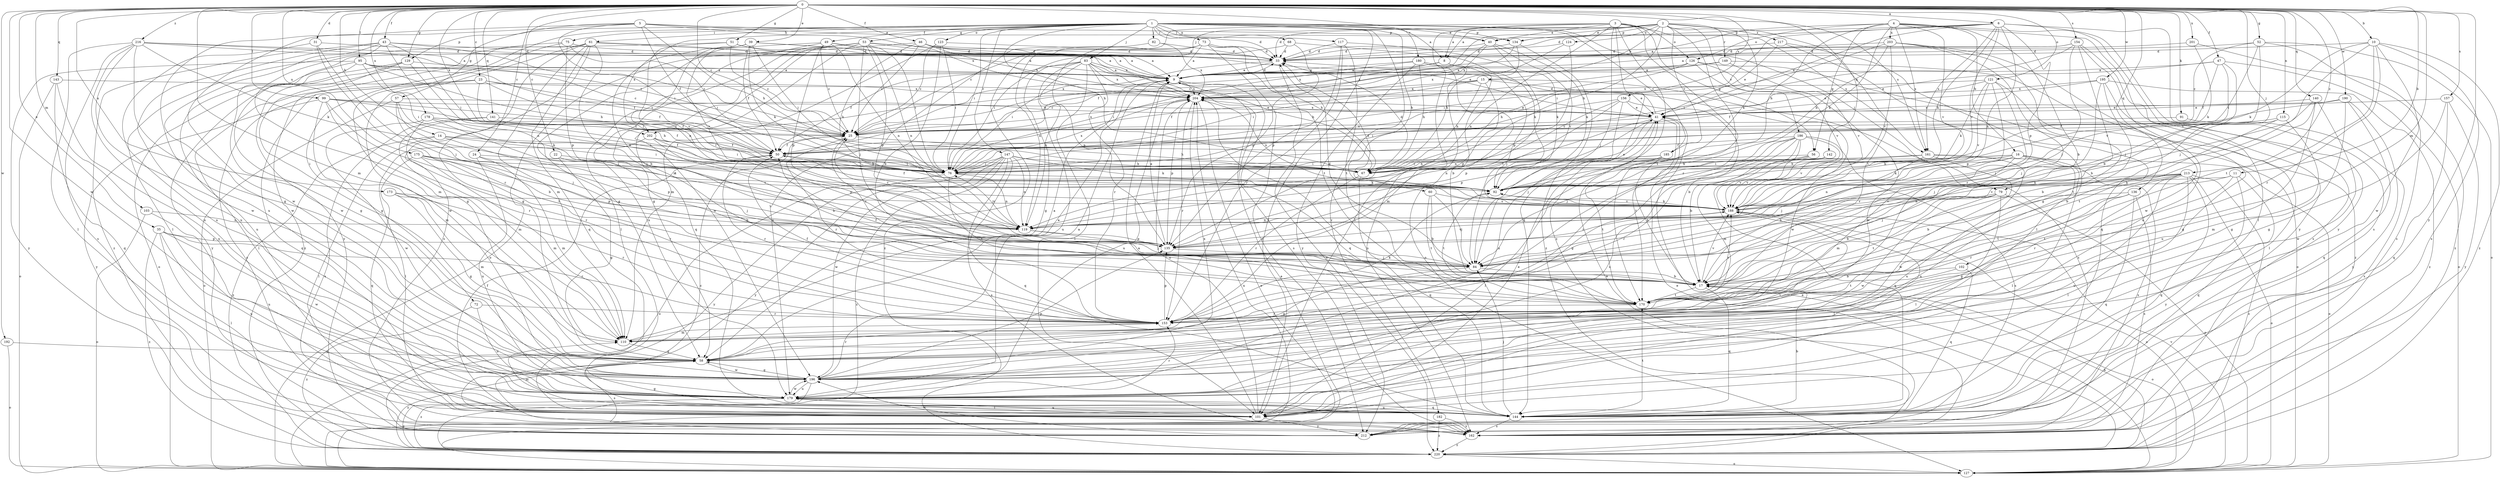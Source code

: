 strict digraph  {
0;
1;
2;
3;
4;
5;
6;
8;
9;
10;
11;
14;
15;
16;
17;
22;
23;
24;
25;
31;
33;
35;
39;
40;
41;
43;
46;
47;
49;
50;
51;
52;
53;
56;
57;
58;
60;
61;
67;
68;
72;
73;
75;
76;
79;
82;
83;
84;
91;
92;
95;
99;
101;
102;
103;
110;
115;
117;
119;
121;
123;
124;
126;
127;
129;
134;
135;
136;
140;
141;
142;
143;
144;
147;
149;
153;
154;
156;
157;
161;
162;
170;
173;
175;
178;
179;
180;
182;
185;
186;
188;
190;
192;
195;
196;
201;
202;
203;
204;
212;
213;
216;
217;
220;
0 -> 6  [label=a];
0 -> 10  [label=b];
0 -> 11  [label=b];
0 -> 14  [label=b];
0 -> 22  [label=c];
0 -> 23  [label=c];
0 -> 24  [label=c];
0 -> 25  [label=c];
0 -> 31  [label=d];
0 -> 35  [label=e];
0 -> 39  [label=e];
0 -> 43  [label=f];
0 -> 46  [label=f];
0 -> 47  [label=f];
0 -> 51  [label=g];
0 -> 52  [label=g];
0 -> 79  [label=j];
0 -> 91  [label=k];
0 -> 95  [label=l];
0 -> 99  [label=l];
0 -> 102  [label=m];
0 -> 103  [label=m];
0 -> 110  [label=m];
0 -> 115  [label=n];
0 -> 121  [label=o];
0 -> 129  [label=p];
0 -> 136  [label=q];
0 -> 140  [label=q];
0 -> 141  [label=q];
0 -> 142  [label=q];
0 -> 143  [label=q];
0 -> 154  [label=s];
0 -> 156  [label=s];
0 -> 157  [label=s];
0 -> 161  [label=s];
0 -> 173  [label=u];
0 -> 175  [label=u];
0 -> 178  [label=u];
0 -> 180  [label=v];
0 -> 190  [label=w];
0 -> 192  [label=w];
0 -> 195  [label=w];
0 -> 196  [label=w];
0 -> 201  [label=x];
0 -> 202  [label=x];
0 -> 212  [label=y];
0 -> 213  [label=z];
0 -> 216  [label=z];
1 -> 8  [label=a];
1 -> 33  [label=d];
1 -> 40  [label=e];
1 -> 49  [label=f];
1 -> 53  [label=g];
1 -> 60  [label=h];
1 -> 61  [label=h];
1 -> 67  [label=h];
1 -> 68  [label=i];
1 -> 72  [label=i];
1 -> 73  [label=i];
1 -> 75  [label=i];
1 -> 76  [label=i];
1 -> 79  [label=j];
1 -> 82  [label=j];
1 -> 83  [label=j];
1 -> 101  [label=l];
1 -> 117  [label=n];
1 -> 123  [label=o];
1 -> 129  [label=p];
1 -> 134  [label=p];
1 -> 147  [label=r];
1 -> 182  [label=v];
1 -> 185  [label=v];
1 -> 202  [label=x];
2 -> 8  [label=a];
2 -> 15  [label=b];
2 -> 33  [label=d];
2 -> 40  [label=e];
2 -> 67  [label=h];
2 -> 83  [label=j];
2 -> 92  [label=k];
2 -> 124  [label=o];
2 -> 134  [label=p];
2 -> 149  [label=r];
2 -> 153  [label=r];
2 -> 170  [label=t];
2 -> 185  [label=v];
2 -> 186  [label=v];
2 -> 202  [label=x];
2 -> 217  [label=z];
3 -> 8  [label=a];
3 -> 25  [label=c];
3 -> 40  [label=e];
3 -> 56  [label=g];
3 -> 84  [label=j];
3 -> 101  [label=l];
3 -> 119  [label=n];
3 -> 126  [label=o];
3 -> 144  [label=q];
3 -> 161  [label=s];
3 -> 170  [label=t];
3 -> 220  [label=z];
4 -> 9  [label=a];
4 -> 16  [label=b];
4 -> 17  [label=b];
4 -> 56  [label=g];
4 -> 67  [label=h];
4 -> 92  [label=k];
4 -> 101  [label=l];
4 -> 126  [label=o];
4 -> 161  [label=s];
4 -> 188  [label=v];
4 -> 203  [label=x];
4 -> 212  [label=y];
5 -> 40  [label=e];
5 -> 50  [label=f];
5 -> 57  [label=g];
5 -> 67  [label=h];
5 -> 76  [label=i];
5 -> 134  [label=p];
5 -> 179  [label=u];
5 -> 196  [label=w];
5 -> 204  [label=x];
6 -> 33  [label=d];
6 -> 41  [label=e];
6 -> 76  [label=i];
6 -> 92  [label=k];
6 -> 119  [label=n];
6 -> 134  [label=p];
6 -> 135  [label=p];
6 -> 161  [label=s];
6 -> 162  [label=s];
6 -> 188  [label=v];
6 -> 212  [label=y];
8 -> 9  [label=a];
8 -> 84  [label=j];
8 -> 110  [label=m];
8 -> 204  [label=x];
9 -> 33  [label=d];
9 -> 41  [label=e];
9 -> 144  [label=q];
9 -> 204  [label=x];
10 -> 33  [label=d];
10 -> 84  [label=j];
10 -> 92  [label=k];
10 -> 153  [label=r];
10 -> 162  [label=s];
10 -> 170  [label=t];
10 -> 196  [label=w];
10 -> 220  [label=z];
11 -> 92  [label=k];
11 -> 144  [label=q];
11 -> 170  [label=t];
11 -> 188  [label=v];
11 -> 212  [label=y];
14 -> 50  [label=f];
14 -> 76  [label=i];
14 -> 101  [label=l];
14 -> 135  [label=p];
14 -> 220  [label=z];
15 -> 25  [label=c];
15 -> 50  [label=f];
15 -> 67  [label=h];
15 -> 135  [label=p];
15 -> 162  [label=s];
15 -> 196  [label=w];
15 -> 204  [label=x];
16 -> 67  [label=h];
16 -> 76  [label=i];
16 -> 84  [label=j];
16 -> 92  [label=k];
16 -> 101  [label=l];
16 -> 110  [label=m];
16 -> 119  [label=n];
16 -> 162  [label=s];
16 -> 179  [label=u];
17 -> 50  [label=f];
17 -> 127  [label=o];
17 -> 144  [label=q];
17 -> 170  [label=t];
17 -> 188  [label=v];
22 -> 17  [label=b];
22 -> 58  [label=g];
22 -> 76  [label=i];
23 -> 25  [label=c];
23 -> 50  [label=f];
23 -> 76  [label=i];
23 -> 101  [label=l];
23 -> 144  [label=q];
23 -> 162  [label=s];
23 -> 204  [label=x];
24 -> 67  [label=h];
24 -> 84  [label=j];
24 -> 110  [label=m];
24 -> 179  [label=u];
25 -> 50  [label=f];
25 -> 67  [label=h];
25 -> 153  [label=r];
25 -> 204  [label=x];
31 -> 33  [label=d];
31 -> 84  [label=j];
31 -> 153  [label=r];
31 -> 179  [label=u];
33 -> 9  [label=a];
33 -> 76  [label=i];
33 -> 220  [label=z];
35 -> 101  [label=l];
35 -> 135  [label=p];
35 -> 153  [label=r];
35 -> 179  [label=u];
35 -> 196  [label=w];
35 -> 220  [label=z];
39 -> 9  [label=a];
39 -> 17  [label=b];
39 -> 33  [label=d];
39 -> 50  [label=f];
39 -> 76  [label=i];
39 -> 92  [label=k];
39 -> 119  [label=n];
39 -> 188  [label=v];
40 -> 25  [label=c];
40 -> 33  [label=d];
40 -> 92  [label=k];
40 -> 127  [label=o];
40 -> 188  [label=v];
40 -> 204  [label=x];
41 -> 25  [label=c];
41 -> 33  [label=d];
41 -> 84  [label=j];
41 -> 119  [label=n];
41 -> 135  [label=p];
41 -> 170  [label=t];
41 -> 204  [label=x];
43 -> 25  [label=c];
43 -> 33  [label=d];
43 -> 76  [label=i];
43 -> 110  [label=m];
43 -> 119  [label=n];
43 -> 179  [label=u];
43 -> 196  [label=w];
43 -> 220  [label=z];
46 -> 9  [label=a];
46 -> 25  [label=c];
46 -> 33  [label=d];
46 -> 41  [label=e];
46 -> 92  [label=k];
46 -> 196  [label=w];
46 -> 204  [label=x];
47 -> 9  [label=a];
47 -> 17  [label=b];
47 -> 41  [label=e];
47 -> 50  [label=f];
47 -> 127  [label=o];
47 -> 188  [label=v];
49 -> 9  [label=a];
49 -> 25  [label=c];
49 -> 33  [label=d];
49 -> 58  [label=g];
49 -> 101  [label=l];
49 -> 119  [label=n];
49 -> 135  [label=p];
50 -> 76  [label=i];
50 -> 153  [label=r];
51 -> 9  [label=a];
51 -> 25  [label=c];
51 -> 33  [label=d];
51 -> 101  [label=l];
51 -> 188  [label=v];
52 -> 25  [label=c];
52 -> 33  [label=d];
52 -> 76  [label=i];
52 -> 84  [label=j];
52 -> 127  [label=o];
52 -> 162  [label=s];
53 -> 33  [label=d];
53 -> 58  [label=g];
53 -> 76  [label=i];
53 -> 84  [label=j];
53 -> 119  [label=n];
53 -> 127  [label=o];
53 -> 135  [label=p];
53 -> 144  [label=q];
53 -> 179  [label=u];
53 -> 196  [label=w];
53 -> 204  [label=x];
56 -> 76  [label=i];
56 -> 144  [label=q];
56 -> 153  [label=r];
56 -> 188  [label=v];
57 -> 17  [label=b];
57 -> 41  [label=e];
57 -> 84  [label=j];
57 -> 92  [label=k];
57 -> 127  [label=o];
58 -> 9  [label=a];
58 -> 153  [label=r];
58 -> 162  [label=s];
58 -> 196  [label=w];
58 -> 220  [label=z];
60 -> 17  [label=b];
60 -> 84  [label=j];
60 -> 170  [label=t];
60 -> 188  [label=v];
61 -> 9  [label=a];
61 -> 33  [label=d];
61 -> 58  [label=g];
61 -> 110  [label=m];
61 -> 144  [label=q];
61 -> 162  [label=s];
61 -> 170  [label=t];
61 -> 196  [label=w];
61 -> 220  [label=z];
67 -> 33  [label=d];
67 -> 144  [label=q];
67 -> 153  [label=r];
68 -> 33  [label=d];
68 -> 76  [label=i];
68 -> 92  [label=k];
68 -> 135  [label=p];
72 -> 153  [label=r];
72 -> 179  [label=u];
72 -> 220  [label=z];
73 -> 9  [label=a];
73 -> 33  [label=d];
73 -> 67  [label=h];
73 -> 119  [label=n];
73 -> 135  [label=p];
73 -> 170  [label=t];
73 -> 212  [label=y];
73 -> 220  [label=z];
75 -> 33  [label=d];
75 -> 58  [label=g];
75 -> 76  [label=i];
75 -> 135  [label=p];
75 -> 212  [label=y];
76 -> 92  [label=k];
76 -> 119  [label=n];
76 -> 170  [label=t];
76 -> 204  [label=x];
76 -> 212  [label=y];
79 -> 17  [label=b];
79 -> 101  [label=l];
79 -> 127  [label=o];
79 -> 170  [label=t];
79 -> 188  [label=v];
79 -> 196  [label=w];
82 -> 33  [label=d];
82 -> 179  [label=u];
82 -> 204  [label=x];
83 -> 9  [label=a];
83 -> 50  [label=f];
83 -> 58  [label=g];
83 -> 67  [label=h];
83 -> 101  [label=l];
83 -> 119  [label=n];
83 -> 153  [label=r];
83 -> 162  [label=s];
83 -> 179  [label=u];
83 -> 204  [label=x];
84 -> 17  [label=b];
84 -> 25  [label=c];
84 -> 33  [label=d];
84 -> 58  [label=g];
91 -> 25  [label=c];
91 -> 162  [label=s];
92 -> 41  [label=e];
92 -> 50  [label=f];
92 -> 170  [label=t];
92 -> 188  [label=v];
92 -> 204  [label=x];
95 -> 9  [label=a];
95 -> 25  [label=c];
95 -> 50  [label=f];
95 -> 58  [label=g];
95 -> 67  [label=h];
95 -> 76  [label=i];
95 -> 179  [label=u];
95 -> 212  [label=y];
99 -> 41  [label=e];
99 -> 50  [label=f];
99 -> 67  [label=h];
99 -> 110  [label=m];
99 -> 153  [label=r];
99 -> 170  [label=t];
99 -> 212  [label=y];
101 -> 9  [label=a];
101 -> 41  [label=e];
101 -> 50  [label=f];
101 -> 179  [label=u];
101 -> 204  [label=x];
101 -> 212  [label=y];
102 -> 17  [label=b];
102 -> 144  [label=q];
102 -> 170  [label=t];
103 -> 119  [label=n];
103 -> 127  [label=o];
103 -> 179  [label=u];
110 -> 9  [label=a];
110 -> 58  [label=g];
115 -> 17  [label=b];
115 -> 25  [label=c];
115 -> 84  [label=j];
115 -> 110  [label=m];
117 -> 33  [label=d];
117 -> 92  [label=k];
117 -> 135  [label=p];
117 -> 153  [label=r];
117 -> 170  [label=t];
119 -> 25  [label=c];
119 -> 76  [label=i];
119 -> 84  [label=j];
119 -> 135  [label=p];
121 -> 41  [label=e];
121 -> 84  [label=j];
121 -> 92  [label=k];
121 -> 135  [label=p];
121 -> 179  [label=u];
121 -> 188  [label=v];
121 -> 204  [label=x];
123 -> 17  [label=b];
123 -> 25  [label=c];
123 -> 33  [label=d];
123 -> 76  [label=i];
123 -> 110  [label=m];
124 -> 33  [label=d];
124 -> 50  [label=f];
124 -> 135  [label=p];
126 -> 9  [label=a];
126 -> 67  [label=h];
126 -> 127  [label=o];
126 -> 188  [label=v];
126 -> 196  [label=w];
126 -> 204  [label=x];
127 -> 9  [label=a];
127 -> 41  [label=e];
127 -> 188  [label=v];
127 -> 204  [label=x];
129 -> 9  [label=a];
129 -> 58  [label=g];
129 -> 119  [label=n];
129 -> 127  [label=o];
129 -> 212  [label=y];
134 -> 25  [label=c];
134 -> 33  [label=d];
134 -> 67  [label=h];
134 -> 220  [label=z];
135 -> 9  [label=a];
135 -> 84  [label=j];
135 -> 188  [label=v];
136 -> 58  [label=g];
136 -> 144  [label=q];
136 -> 153  [label=r];
136 -> 162  [label=s];
136 -> 188  [label=v];
140 -> 17  [label=b];
140 -> 41  [label=e];
140 -> 58  [label=g];
140 -> 170  [label=t];
140 -> 196  [label=w];
141 -> 25  [label=c];
141 -> 76  [label=i];
141 -> 110  [label=m];
141 -> 162  [label=s];
142 -> 67  [label=h];
142 -> 76  [label=i];
142 -> 188  [label=v];
143 -> 127  [label=o];
143 -> 144  [label=q];
143 -> 179  [label=u];
143 -> 204  [label=x];
144 -> 17  [label=b];
144 -> 58  [label=g];
144 -> 84  [label=j];
144 -> 110  [label=m];
144 -> 162  [label=s];
144 -> 170  [label=t];
144 -> 179  [label=u];
147 -> 67  [label=h];
147 -> 76  [label=i];
147 -> 92  [label=k];
147 -> 119  [label=n];
147 -> 127  [label=o];
147 -> 144  [label=q];
147 -> 162  [label=s];
147 -> 196  [label=w];
147 -> 212  [label=y];
147 -> 220  [label=z];
149 -> 9  [label=a];
149 -> 76  [label=i];
149 -> 188  [label=v];
149 -> 220  [label=z];
153 -> 50  [label=f];
153 -> 92  [label=k];
153 -> 110  [label=m];
153 -> 135  [label=p];
154 -> 9  [label=a];
154 -> 17  [label=b];
154 -> 33  [label=d];
154 -> 76  [label=i];
154 -> 84  [label=j];
154 -> 162  [label=s];
154 -> 179  [label=u];
156 -> 17  [label=b];
156 -> 41  [label=e];
156 -> 76  [label=i];
156 -> 119  [label=n];
156 -> 135  [label=p];
156 -> 179  [label=u];
157 -> 41  [label=e];
157 -> 58  [label=g];
157 -> 144  [label=q];
157 -> 212  [label=y];
161 -> 17  [label=b];
161 -> 67  [label=h];
161 -> 76  [label=i];
161 -> 127  [label=o];
161 -> 179  [label=u];
161 -> 196  [label=w];
162 -> 25  [label=c];
162 -> 220  [label=z];
170 -> 153  [label=r];
170 -> 188  [label=v];
173 -> 58  [label=g];
173 -> 110  [label=m];
173 -> 153  [label=r];
173 -> 188  [label=v];
175 -> 76  [label=i];
175 -> 110  [label=m];
175 -> 135  [label=p];
175 -> 144  [label=q];
175 -> 153  [label=r];
175 -> 188  [label=v];
178 -> 25  [label=c];
178 -> 50  [label=f];
178 -> 76  [label=i];
178 -> 119  [label=n];
178 -> 153  [label=r];
178 -> 196  [label=w];
179 -> 101  [label=l];
179 -> 144  [label=q];
179 -> 153  [label=r];
179 -> 196  [label=w];
179 -> 220  [label=z];
180 -> 9  [label=a];
180 -> 17  [label=b];
180 -> 67  [label=h];
180 -> 76  [label=i];
180 -> 162  [label=s];
180 -> 212  [label=y];
182 -> 162  [label=s];
182 -> 220  [label=z];
185 -> 17  [label=b];
185 -> 67  [label=h];
185 -> 76  [label=i];
185 -> 101  [label=l];
185 -> 170  [label=t];
186 -> 17  [label=b];
186 -> 50  [label=f];
186 -> 58  [label=g];
186 -> 84  [label=j];
186 -> 110  [label=m];
186 -> 153  [label=r];
186 -> 162  [label=s];
186 -> 179  [label=u];
186 -> 188  [label=v];
188 -> 33  [label=d];
188 -> 92  [label=k];
188 -> 101  [label=l];
188 -> 119  [label=n];
188 -> 127  [label=o];
190 -> 41  [label=e];
190 -> 50  [label=f];
190 -> 58  [label=g];
190 -> 144  [label=q];
190 -> 212  [label=y];
192 -> 58  [label=g];
192 -> 127  [label=o];
195 -> 50  [label=f];
195 -> 84  [label=j];
195 -> 101  [label=l];
195 -> 170  [label=t];
195 -> 204  [label=x];
195 -> 220  [label=z];
196 -> 9  [label=a];
196 -> 58  [label=g];
196 -> 135  [label=p];
196 -> 179  [label=u];
196 -> 188  [label=v];
196 -> 204  [label=x];
196 -> 220  [label=z];
201 -> 33  [label=d];
201 -> 92  [label=k];
201 -> 220  [label=z];
202 -> 17  [label=b];
202 -> 50  [label=f];
202 -> 76  [label=i];
202 -> 101  [label=l];
202 -> 135  [label=p];
203 -> 33  [label=d];
203 -> 58  [label=g];
203 -> 67  [label=h];
203 -> 76  [label=i];
203 -> 153  [label=r];
203 -> 188  [label=v];
203 -> 196  [label=w];
204 -> 41  [label=e];
204 -> 84  [label=j];
204 -> 127  [label=o];
204 -> 135  [label=p];
204 -> 153  [label=r];
204 -> 179  [label=u];
212 -> 41  [label=e];
212 -> 196  [label=w];
213 -> 17  [label=b];
213 -> 84  [label=j];
213 -> 92  [label=k];
213 -> 101  [label=l];
213 -> 119  [label=n];
213 -> 127  [label=o];
213 -> 144  [label=q];
213 -> 153  [label=r];
213 -> 170  [label=t];
213 -> 179  [label=u];
213 -> 220  [label=z];
216 -> 9  [label=a];
216 -> 25  [label=c];
216 -> 33  [label=d];
216 -> 58  [label=g];
216 -> 92  [label=k];
216 -> 101  [label=l];
216 -> 162  [label=s];
216 -> 179  [label=u];
216 -> 196  [label=w];
217 -> 33  [label=d];
217 -> 41  [label=e];
217 -> 101  [label=l];
217 -> 144  [label=q];
220 -> 17  [label=b];
220 -> 41  [label=e];
220 -> 127  [label=o];
}
